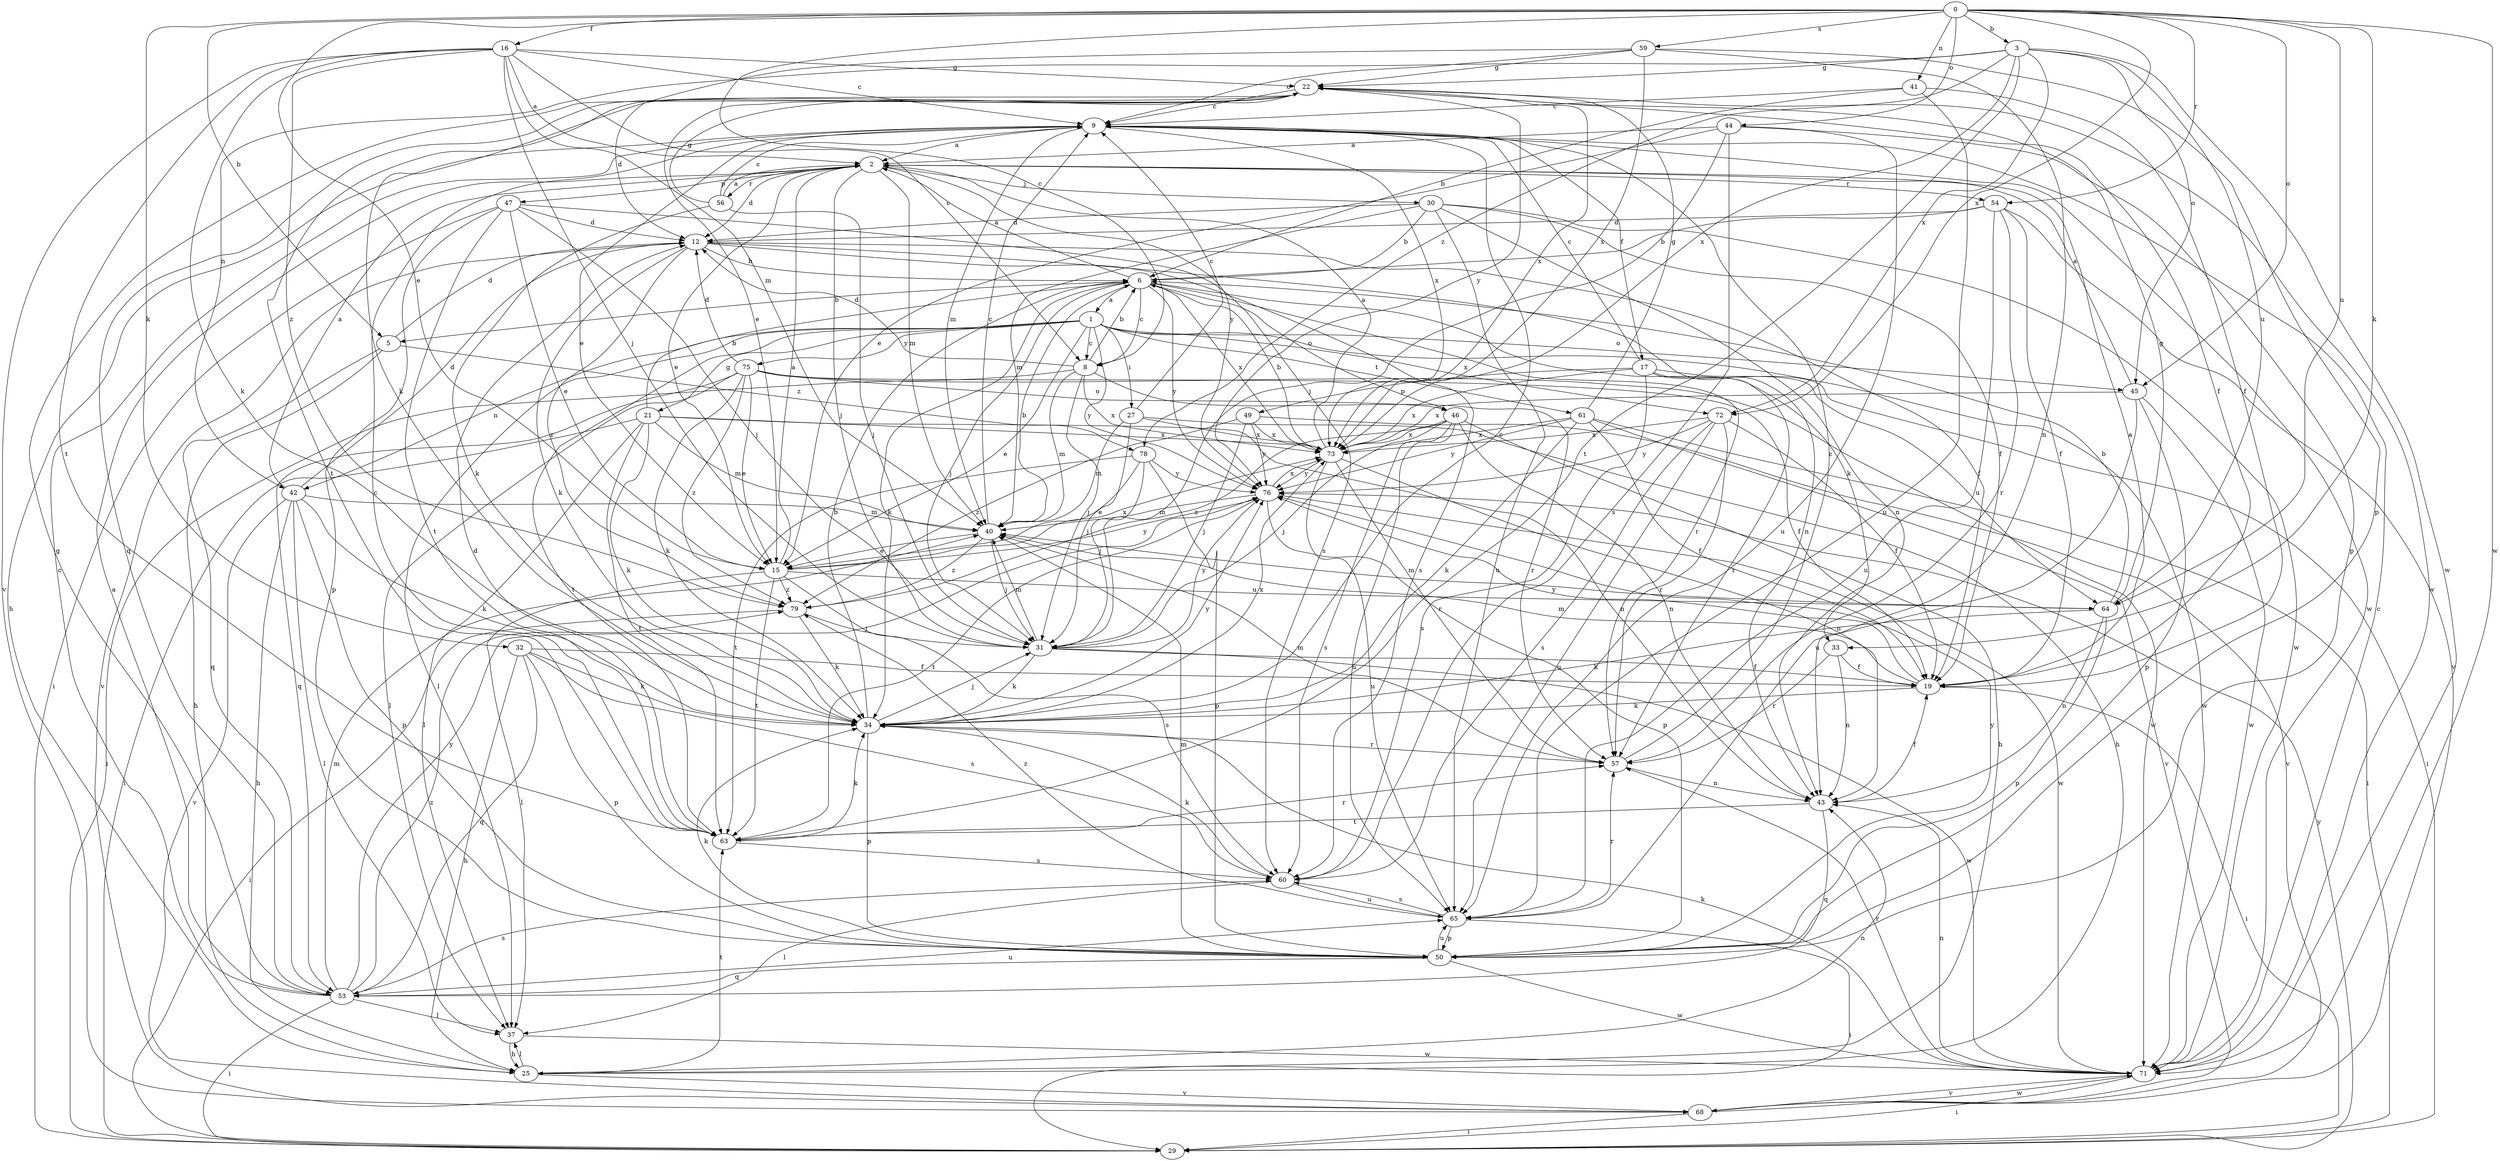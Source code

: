 strict digraph  {
0;
1;
2;
3;
5;
6;
8;
9;
12;
15;
16;
17;
19;
21;
22;
25;
27;
29;
30;
31;
32;
33;
34;
37;
40;
41;
42;
43;
44;
45;
46;
47;
49;
50;
53;
54;
56;
57;
59;
60;
61;
63;
64;
65;
68;
71;
72;
73;
75;
76;
78;
79;
0 -> 3  [label=b];
0 -> 5  [label=b];
0 -> 8  [label=c];
0 -> 15  [label=e];
0 -> 16  [label=f];
0 -> 32  [label=k];
0 -> 33  [label=k];
0 -> 41  [label=n];
0 -> 44  [label=o];
0 -> 45  [label=o];
0 -> 54  [label=r];
0 -> 59  [label=s];
0 -> 64  [label=u];
0 -> 71  [label=w];
0 -> 72  [label=x];
1 -> 8  [label=c];
1 -> 15  [label=e];
1 -> 21  [label=g];
1 -> 27  [label=i];
1 -> 37  [label=l];
1 -> 42  [label=n];
1 -> 45  [label=o];
1 -> 61  [label=t];
1 -> 63  [label=t];
1 -> 71  [label=w];
1 -> 72  [label=x];
1 -> 75  [label=y];
1 -> 76  [label=y];
2 -> 12  [label=d];
2 -> 15  [label=e];
2 -> 30  [label=j];
2 -> 31  [label=j];
2 -> 40  [label=m];
2 -> 47  [label=p];
2 -> 54  [label=r];
2 -> 56  [label=r];
2 -> 76  [label=y];
3 -> 22  [label=g];
3 -> 42  [label=n];
3 -> 45  [label=o];
3 -> 63  [label=t];
3 -> 64  [label=u];
3 -> 71  [label=w];
3 -> 72  [label=x];
3 -> 73  [label=x];
3 -> 78  [label=z];
5 -> 12  [label=d];
5 -> 25  [label=h];
5 -> 53  [label=q];
5 -> 78  [label=z];
6 -> 1  [label=a];
6 -> 2  [label=a];
6 -> 5  [label=b];
6 -> 8  [label=c];
6 -> 31  [label=j];
6 -> 33  [label=k];
6 -> 34  [label=k];
6 -> 46  [label=o];
6 -> 57  [label=r];
6 -> 73  [label=x];
6 -> 76  [label=y];
8 -> 6  [label=b];
8 -> 12  [label=d];
8 -> 29  [label=i];
8 -> 31  [label=j];
8 -> 40  [label=m];
8 -> 57  [label=r];
8 -> 73  [label=x];
9 -> 2  [label=a];
9 -> 15  [label=e];
9 -> 17  [label=f];
9 -> 25  [label=h];
9 -> 40  [label=m];
9 -> 71  [label=w];
9 -> 73  [label=x];
12 -> 6  [label=b];
12 -> 19  [label=f];
12 -> 34  [label=k];
12 -> 43  [label=n];
12 -> 60  [label=s];
12 -> 68  [label=v];
12 -> 79  [label=z];
15 -> 2  [label=a];
15 -> 37  [label=l];
15 -> 60  [label=s];
15 -> 63  [label=t];
15 -> 64  [label=u];
15 -> 73  [label=x];
15 -> 76  [label=y];
15 -> 79  [label=z];
16 -> 2  [label=a];
16 -> 8  [label=c];
16 -> 9  [label=c];
16 -> 22  [label=g];
16 -> 31  [label=j];
16 -> 34  [label=k];
16 -> 40  [label=m];
16 -> 63  [label=t];
16 -> 68  [label=v];
16 -> 79  [label=z];
17 -> 9  [label=c];
17 -> 29  [label=i];
17 -> 49  [label=p];
17 -> 57  [label=r];
17 -> 60  [label=s];
17 -> 64  [label=u];
17 -> 73  [label=x];
19 -> 2  [label=a];
19 -> 29  [label=i];
19 -> 34  [label=k];
19 -> 40  [label=m];
19 -> 76  [label=y];
21 -> 6  [label=b];
21 -> 29  [label=i];
21 -> 34  [label=k];
21 -> 37  [label=l];
21 -> 40  [label=m];
21 -> 43  [label=n];
21 -> 63  [label=t];
21 -> 73  [label=x];
22 -> 9  [label=c];
22 -> 12  [label=d];
22 -> 15  [label=e];
22 -> 19  [label=f];
22 -> 53  [label=q];
22 -> 63  [label=t];
22 -> 71  [label=w];
22 -> 73  [label=x];
22 -> 76  [label=y];
25 -> 37  [label=l];
25 -> 43  [label=n];
25 -> 63  [label=t];
25 -> 68  [label=v];
27 -> 9  [label=c];
27 -> 25  [label=h];
27 -> 31  [label=j];
27 -> 40  [label=m];
27 -> 73  [label=x];
29 -> 76  [label=y];
30 -> 6  [label=b];
30 -> 12  [label=d];
30 -> 19  [label=f];
30 -> 40  [label=m];
30 -> 43  [label=n];
30 -> 65  [label=u];
30 -> 71  [label=w];
31 -> 19  [label=f];
31 -> 34  [label=k];
31 -> 40  [label=m];
31 -> 71  [label=w];
31 -> 76  [label=y];
32 -> 19  [label=f];
32 -> 25  [label=h];
32 -> 34  [label=k];
32 -> 50  [label=p];
32 -> 53  [label=q];
32 -> 60  [label=s];
33 -> 19  [label=f];
33 -> 43  [label=n];
33 -> 57  [label=r];
34 -> 6  [label=b];
34 -> 9  [label=c];
34 -> 31  [label=j];
34 -> 50  [label=p];
34 -> 57  [label=r];
34 -> 73  [label=x];
34 -> 76  [label=y];
37 -> 25  [label=h];
37 -> 71  [label=w];
40 -> 6  [label=b];
40 -> 9  [label=c];
40 -> 15  [label=e];
40 -> 31  [label=j];
40 -> 79  [label=z];
41 -> 6  [label=b];
41 -> 9  [label=c];
41 -> 19  [label=f];
41 -> 65  [label=u];
42 -> 2  [label=a];
42 -> 12  [label=d];
42 -> 25  [label=h];
42 -> 34  [label=k];
42 -> 37  [label=l];
42 -> 40  [label=m];
42 -> 50  [label=p];
42 -> 68  [label=v];
43 -> 19  [label=f];
43 -> 53  [label=q];
43 -> 63  [label=t];
44 -> 2  [label=a];
44 -> 15  [label=e];
44 -> 31  [label=j];
44 -> 50  [label=p];
44 -> 60  [label=s];
44 -> 65  [label=u];
45 -> 2  [label=a];
45 -> 50  [label=p];
45 -> 65  [label=u];
45 -> 71  [label=w];
45 -> 73  [label=x];
46 -> 25  [label=h];
46 -> 31  [label=j];
46 -> 43  [label=n];
46 -> 60  [label=s];
46 -> 65  [label=u];
46 -> 73  [label=x];
46 -> 79  [label=z];
47 -> 12  [label=d];
47 -> 15  [label=e];
47 -> 29  [label=i];
47 -> 31  [label=j];
47 -> 50  [label=p];
47 -> 60  [label=s];
47 -> 63  [label=t];
49 -> 31  [label=j];
49 -> 68  [label=v];
49 -> 73  [label=x];
49 -> 76  [label=y];
49 -> 79  [label=z];
50 -> 34  [label=k];
50 -> 40  [label=m];
50 -> 53  [label=q];
50 -> 65  [label=u];
50 -> 71  [label=w];
50 -> 76  [label=y];
53 -> 2  [label=a];
53 -> 9  [label=c];
53 -> 22  [label=g];
53 -> 29  [label=i];
53 -> 37  [label=l];
53 -> 40  [label=m];
53 -> 60  [label=s];
53 -> 65  [label=u];
53 -> 76  [label=y];
53 -> 79  [label=z];
54 -> 6  [label=b];
54 -> 12  [label=d];
54 -> 19  [label=f];
54 -> 57  [label=r];
54 -> 65  [label=u];
54 -> 68  [label=v];
56 -> 2  [label=a];
56 -> 9  [label=c];
56 -> 22  [label=g];
56 -> 31  [label=j];
56 -> 34  [label=k];
57 -> 9  [label=c];
57 -> 40  [label=m];
57 -> 43  [label=n];
59 -> 9  [label=c];
59 -> 22  [label=g];
59 -> 34  [label=k];
59 -> 43  [label=n];
59 -> 50  [label=p];
59 -> 73  [label=x];
60 -> 34  [label=k];
60 -> 37  [label=l];
60 -> 65  [label=u];
61 -> 19  [label=f];
61 -> 22  [label=g];
61 -> 29  [label=i];
61 -> 34  [label=k];
61 -> 68  [label=v];
61 -> 73  [label=x];
61 -> 76  [label=y];
63 -> 9  [label=c];
63 -> 12  [label=d];
63 -> 34  [label=k];
63 -> 57  [label=r];
63 -> 60  [label=s];
64 -> 6  [label=b];
64 -> 22  [label=g];
64 -> 34  [label=k];
64 -> 40  [label=m];
64 -> 43  [label=n];
64 -> 50  [label=p];
65 -> 29  [label=i];
65 -> 50  [label=p];
65 -> 57  [label=r];
65 -> 60  [label=s];
65 -> 79  [label=z];
68 -> 29  [label=i];
68 -> 71  [label=w];
71 -> 9  [label=c];
71 -> 29  [label=i];
71 -> 34  [label=k];
71 -> 43  [label=n];
71 -> 57  [label=r];
71 -> 68  [label=v];
72 -> 19  [label=f];
72 -> 57  [label=r];
72 -> 60  [label=s];
72 -> 65  [label=u];
72 -> 73  [label=x];
72 -> 76  [label=y];
73 -> 2  [label=a];
73 -> 6  [label=b];
73 -> 43  [label=n];
73 -> 57  [label=r];
73 -> 65  [label=u];
73 -> 76  [label=y];
75 -> 12  [label=d];
75 -> 15  [label=e];
75 -> 19  [label=f];
75 -> 34  [label=k];
75 -> 37  [label=l];
75 -> 46  [label=o];
75 -> 53  [label=q];
75 -> 71  [label=w];
75 -> 79  [label=z];
76 -> 40  [label=m];
76 -> 50  [label=p];
76 -> 63  [label=t];
76 -> 71  [label=w];
76 -> 73  [label=x];
78 -> 15  [label=e];
78 -> 31  [label=j];
78 -> 50  [label=p];
78 -> 63  [label=t];
78 -> 76  [label=y];
79 -> 29  [label=i];
79 -> 31  [label=j];
79 -> 34  [label=k];
}
